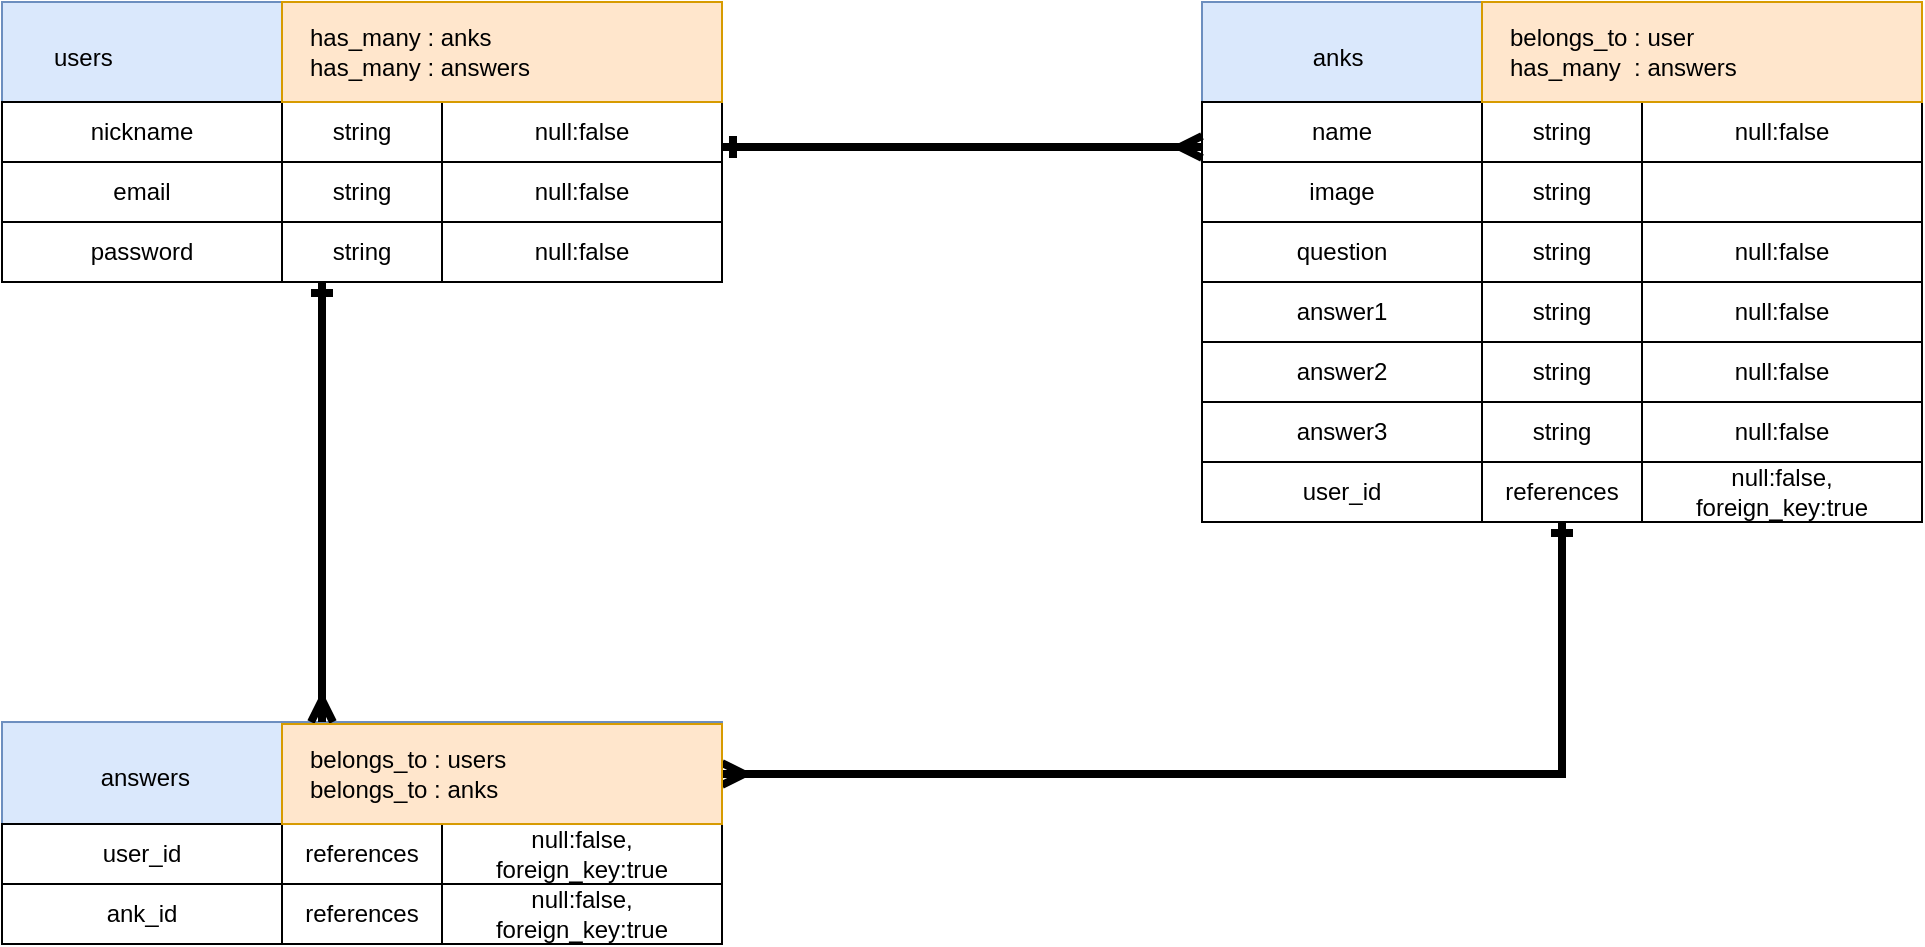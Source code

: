 <mxfile version="12.2.4" pages="1"><diagram id="hETSyfJwfznDguqYFgmY" name="Page-1"><mxGraphModel dx="594" dy="610" grid="1" gridSize="10" guides="1" tooltips="1" connect="1" arrows="1" fold="1" page="1" pageScale="1" pageWidth="1169" pageHeight="827" math="0" shadow="0"><root><mxCell id="0"/><mxCell id="1" parent="0"/><mxCell id="swii_7CvGnuF3cKIF4iK-54" value="&lt;br&gt;　　&amp;nbsp; &amp;nbsp; &amp;nbsp; &amp;nbsp;answers" style="rounded=0;whiteSpace=wrap;html=1;fillColor=#dae8fc;strokeColor=#6c8ebf;verticalAlign=top;align=left;" parent="1" vertex="1"><mxGeometry x="40" y="400.01" width="360" height="110.99" as="geometry"/></mxCell><mxCell id="swii_7CvGnuF3cKIF4iK-51" value="&lt;br&gt;&amp;nbsp; &amp;nbsp; &amp;nbsp; &amp;nbsp; &amp;nbsp; &amp;nbsp; &amp;nbsp; &amp;nbsp; anks&lt;br&gt;" style="rounded=0;whiteSpace=wrap;html=1;fillColor=#dae8fc;strokeColor=#6c8ebf;verticalAlign=top;align=left;" parent="1" vertex="1"><mxGeometry x="640" y="40" width="360" height="260" as="geometry"/></mxCell><mxCell id="swii_7CvGnuF3cKIF4iK-50" value="&lt;br&gt;　　users" style="rounded=0;whiteSpace=wrap;html=1;fillColor=#dae8fc;strokeColor=#6c8ebf;verticalAlign=top;align=left;" parent="1" vertex="1"><mxGeometry x="40" y="40" width="360" height="140" as="geometry"/></mxCell><mxCell id="swii_7CvGnuF3cKIF4iK-6" value="nickname" style="rounded=0;whiteSpace=wrap;html=1;gradientColor=none;" parent="1" vertex="1"><mxGeometry x="40" y="90" width="140" height="30" as="geometry"/></mxCell><mxCell id="swii_7CvGnuF3cKIF4iK-7" value="password" style="rounded=0;whiteSpace=wrap;html=1;gradientColor=none;" parent="1" vertex="1"><mxGeometry x="40" y="150" width="140" height="30" as="geometry"/></mxCell><mxCell id="swii_7CvGnuF3cKIF4iK-8" value="email" style="rounded=0;whiteSpace=wrap;html=1;gradientColor=none;" parent="1" vertex="1"><mxGeometry x="40" y="120" width="140" height="30" as="geometry"/></mxCell><mxCell id="swii_7CvGnuF3cKIF4iK-10" value="question" style="rounded=0;whiteSpace=wrap;html=1;gradientColor=none;" parent="1" vertex="1"><mxGeometry x="640" y="150" width="140" height="30" as="geometry"/></mxCell><mxCell id="swii_7CvGnuF3cKIF4iK-11" value="name" style="rounded=0;whiteSpace=wrap;html=1;gradientColor=none;" parent="1" vertex="1"><mxGeometry x="640" y="90" width="140" height="30" as="geometry"/></mxCell><mxCell id="swii_7CvGnuF3cKIF4iK-14" value="user_id" style="rounded=0;whiteSpace=wrap;html=1;gradientColor=none;" parent="1" vertex="1"><mxGeometry x="40" y="451" width="140" height="30" as="geometry"/></mxCell><mxCell id="swii_7CvGnuF3cKIF4iK-15" value="ank_id" style="rounded=0;whiteSpace=wrap;html=1;gradientColor=none;" parent="1" vertex="1"><mxGeometry x="40" y="481" width="140" height="30" as="geometry"/></mxCell><mxCell id="swii_7CvGnuF3cKIF4iK-33" value="image" style="rounded=0;whiteSpace=wrap;html=1;gradientColor=none;" parent="1" vertex="1"><mxGeometry x="640" y="120" width="140" height="30" as="geometry"/></mxCell><mxCell id="swii_7CvGnuF3cKIF4iK-34" value="answer1" style="rounded=0;whiteSpace=wrap;html=1;gradientColor=none;" parent="1" vertex="1"><mxGeometry x="640" y="180" width="140" height="30" as="geometry"/></mxCell><mxCell id="swii_7CvGnuF3cKIF4iK-66" value="string" style="rounded=0;whiteSpace=wrap;html=1;gradientColor=none;" parent="1" vertex="1"><mxGeometry x="180" y="90" width="80" height="30" as="geometry"/></mxCell><mxCell id="13" style="edgeStyle=orthogonalEdgeStyle;rounded=0;orthogonalLoop=1;jettySize=auto;html=1;exitX=1;exitY=0.75;exitDx=0;exitDy=0;entryX=0;entryY=0.75;entryDx=0;entryDy=0;startArrow=ERone;startFill=0;endArrow=ERmany;endFill=0;strokeWidth=4;" parent="1" source="swii_7CvGnuF3cKIF4iK-67" target="swii_7CvGnuF3cKIF4iK-11" edge="1"><mxGeometry relative="1" as="geometry"/></mxCell><mxCell id="swii_7CvGnuF3cKIF4iK-67" value="null:false" style="rounded=0;whiteSpace=wrap;html=1;gradientColor=none;" parent="1" vertex="1"><mxGeometry x="260" y="90" width="140" height="30" as="geometry"/></mxCell><mxCell id="swii_7CvGnuF3cKIF4iK-68" value="string" style="rounded=0;whiteSpace=wrap;html=1;gradientColor=none;" parent="1" vertex="1"><mxGeometry x="180" y="120" width="80" height="30" as="geometry"/></mxCell><mxCell id="swii_7CvGnuF3cKIF4iK-69" value="null:false" style="rounded=0;whiteSpace=wrap;html=1;gradientColor=none;" parent="1" vertex="1"><mxGeometry x="260" y="120" width="140" height="30" as="geometry"/></mxCell><mxCell id="12" style="edgeStyle=orthogonalEdgeStyle;rounded=0;orthogonalLoop=1;jettySize=auto;html=1;exitX=0.25;exitY=1;exitDx=0;exitDy=0;startArrow=ERone;startFill=0;endArrow=ERmany;endFill=0;strokeWidth=4;" parent="1" source="swii_7CvGnuF3cKIF4iK-70" edge="1"><mxGeometry relative="1" as="geometry"><mxPoint x="200" y="400" as="targetPoint"/></mxGeometry></mxCell><mxCell id="swii_7CvGnuF3cKIF4iK-70" value="string" style="rounded=0;whiteSpace=wrap;html=1;gradientColor=none;" parent="1" vertex="1"><mxGeometry x="180" y="150" width="80" height="30" as="geometry"/></mxCell><mxCell id="swii_7CvGnuF3cKIF4iK-71" value="null:false" style="rounded=0;whiteSpace=wrap;html=1;gradientColor=none;" parent="1" vertex="1"><mxGeometry x="260" y="150" width="140" height="30" as="geometry"/></mxCell><mxCell id="swii_7CvGnuF3cKIF4iK-92" value="references" style="rounded=0;whiteSpace=wrap;html=1;gradientColor=none;" parent="1" vertex="1"><mxGeometry x="180" y="451" width="80" height="30" as="geometry"/></mxCell><mxCell id="swii_7CvGnuF3cKIF4iK-93" value="null:false, &lt;br&gt;foreign_key:true" style="rounded=0;whiteSpace=wrap;html=1;gradientColor=none;" parent="1" vertex="1"><mxGeometry x="260" y="451" width="140" height="30" as="geometry"/></mxCell><mxCell id="swii_7CvGnuF3cKIF4iK-96" value="references" style="rounded=0;whiteSpace=wrap;html=1;gradientColor=none;" parent="1" vertex="1"><mxGeometry x="180" y="481" width="80" height="30" as="geometry"/></mxCell><mxCell id="swii_7CvGnuF3cKIF4iK-97" value="null:false, &lt;br&gt;foreign_key:true" style="rounded=0;whiteSpace=wrap;html=1;gradientColor=none;" parent="1" vertex="1"><mxGeometry x="260" y="481" width="140" height="30" as="geometry"/></mxCell><mxCell id="swii_7CvGnuF3cKIF4iK-100" value="string" style="rounded=0;whiteSpace=wrap;html=1;gradientColor=none;" parent="1" vertex="1"><mxGeometry x="780" y="90" width="80" height="30" as="geometry"/></mxCell><mxCell id="swii_7CvGnuF3cKIF4iK-101" value="null:false" style="rounded=0;whiteSpace=wrap;html=1;gradientColor=none;" parent="1" vertex="1"><mxGeometry x="860" y="90" width="140" height="30" as="geometry"/></mxCell><mxCell id="swii_7CvGnuF3cKIF4iK-104" value="string" style="rounded=0;whiteSpace=wrap;html=1;gradientColor=none;" parent="1" vertex="1"><mxGeometry x="780" y="180" width="80" height="30" as="geometry"/></mxCell><mxCell id="swii_7CvGnuF3cKIF4iK-105" value="null:false" style="rounded=0;whiteSpace=wrap;html=1;gradientColor=none;" parent="1" vertex="1"><mxGeometry x="860" y="150" width="140" height="30" as="geometry"/></mxCell><mxCell id="swii_7CvGnuF3cKIF4iK-106" value="null:false" style="rounded=0;whiteSpace=wrap;html=1;gradientColor=none;" parent="1" vertex="1"><mxGeometry x="860" y="180" width="140" height="30" as="geometry"/></mxCell><mxCell id="swii_7CvGnuF3cKIF4iK-107" value="string" style="rounded=0;whiteSpace=wrap;html=1;gradientColor=none;" parent="1" vertex="1"><mxGeometry x="780" y="150" width="80" height="30" as="geometry"/></mxCell><mxCell id="swii_7CvGnuF3cKIF4iK-124" value="" style="rounded=0;whiteSpace=wrap;html=1;gradientColor=none;" parent="1" vertex="1"><mxGeometry x="860" y="120" width="140" height="30" as="geometry"/></mxCell><mxCell id="swii_7CvGnuF3cKIF4iK-125" value="string" style="rounded=0;whiteSpace=wrap;html=1;gradientColor=none;" parent="1" vertex="1"><mxGeometry x="780" y="120" width="80" height="30" as="geometry"/></mxCell><mxCell id="swii_7CvGnuF3cKIF4iK-170" value="　has_many : anks&lt;br&gt;　has_many : answers" style="rounded=0;whiteSpace=wrap;html=1;fillColor=#ffe6cc;strokeColor=#d79b00;align=left;" parent="1" vertex="1"><mxGeometry x="180" y="40" width="220" height="50" as="geometry"/></mxCell><mxCell id="swii_7CvGnuF3cKIF4iK-171" value="　belongs_to : user&lt;br&gt;　has_many&amp;nbsp; : answers" style="rounded=0;whiteSpace=wrap;html=1;fillColor=#ffe6cc;strokeColor=#d79b00;align=left;" parent="1" vertex="1"><mxGeometry x="780" y="40" width="220" height="50" as="geometry"/></mxCell><mxCell id="14" style="edgeStyle=orthogonalEdgeStyle;rounded=0;orthogonalLoop=1;jettySize=auto;html=1;exitX=1;exitY=0.5;exitDx=0;exitDy=0;entryX=0.5;entryY=1;entryDx=0;entryDy=0;startArrow=ERmany;startFill=0;endArrow=ERone;endFill=0;strokeWidth=4;" parent="1" source="swii_7CvGnuF3cKIF4iK-172" target="17" edge="1"><mxGeometry relative="1" as="geometry"/></mxCell><mxCell id="swii_7CvGnuF3cKIF4iK-172" value="　belongs_to : users&lt;br&gt;　belongs_to : anks" style="rounded=0;whiteSpace=wrap;html=1;fillColor=#ffe6cc;strokeColor=#d79b00;align=left;" parent="1" vertex="1"><mxGeometry x="180" y="401.01" width="220" height="50" as="geometry"/></mxCell><mxCell id="2" style="edgeStyle=orthogonalEdgeStyle;rounded=0;orthogonalLoop=1;jettySize=auto;html=1;exitX=0.5;exitY=1;exitDx=0;exitDy=0;" parent="1" source="swii_7CvGnuF3cKIF4iK-51" target="swii_7CvGnuF3cKIF4iK-51" edge="1"><mxGeometry relative="1" as="geometry"/></mxCell><mxCell id="3" value="answer2" style="rounded=0;whiteSpace=wrap;html=1;gradientColor=none;" parent="1" vertex="1"><mxGeometry x="640" y="210" width="140" height="30" as="geometry"/></mxCell><mxCell id="4" value="string" style="rounded=0;whiteSpace=wrap;html=1;gradientColor=none;" parent="1" vertex="1"><mxGeometry x="780" y="210" width="80" height="30" as="geometry"/></mxCell><mxCell id="5" value="null:false" style="rounded=0;whiteSpace=wrap;html=1;gradientColor=none;" parent="1" vertex="1"><mxGeometry x="860" y="210" width="140" height="30" as="geometry"/></mxCell><mxCell id="6" value="answer3" style="rounded=0;whiteSpace=wrap;html=1;gradientColor=none;" parent="1" vertex="1"><mxGeometry x="640" y="240" width="140" height="30" as="geometry"/></mxCell><mxCell id="7" value="string" style="rounded=0;whiteSpace=wrap;html=1;gradientColor=none;" parent="1" vertex="1"><mxGeometry x="780" y="240" width="80" height="30" as="geometry"/></mxCell><mxCell id="8" value="null:false" style="rounded=0;whiteSpace=wrap;html=1;gradientColor=none;" parent="1" vertex="1"><mxGeometry x="860" y="240" width="140" height="30" as="geometry"/></mxCell><mxCell id="16" value="user_id" style="rounded=0;whiteSpace=wrap;html=1;gradientColor=none;" vertex="1" parent="1"><mxGeometry x="640" y="270" width="140" height="30" as="geometry"/></mxCell><mxCell id="17" value="references" style="rounded=0;whiteSpace=wrap;html=1;gradientColor=none;" vertex="1" parent="1"><mxGeometry x="780" y="270" width="80" height="30" as="geometry"/></mxCell><mxCell id="18" value="null:false, &lt;br&gt;foreign_key:true" style="rounded=0;whiteSpace=wrap;html=1;gradientColor=none;" vertex="1" parent="1"><mxGeometry x="860" y="270" width="140" height="30" as="geometry"/></mxCell></root></mxGraphModel></diagram></mxfile>